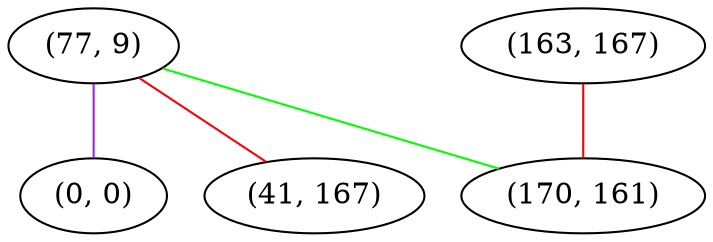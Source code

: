 graph "" {
"(77, 9)";
"(163, 167)";
"(0, 0)";
"(170, 161)";
"(41, 167)";
"(77, 9)" -- "(0, 0)"  [color=purple, key=0, weight=4];
"(77, 9)" -- "(170, 161)"  [color=green, key=0, weight=2];
"(77, 9)" -- "(41, 167)"  [color=red, key=0, weight=1];
"(163, 167)" -- "(170, 161)"  [color=red, key=0, weight=1];
}
